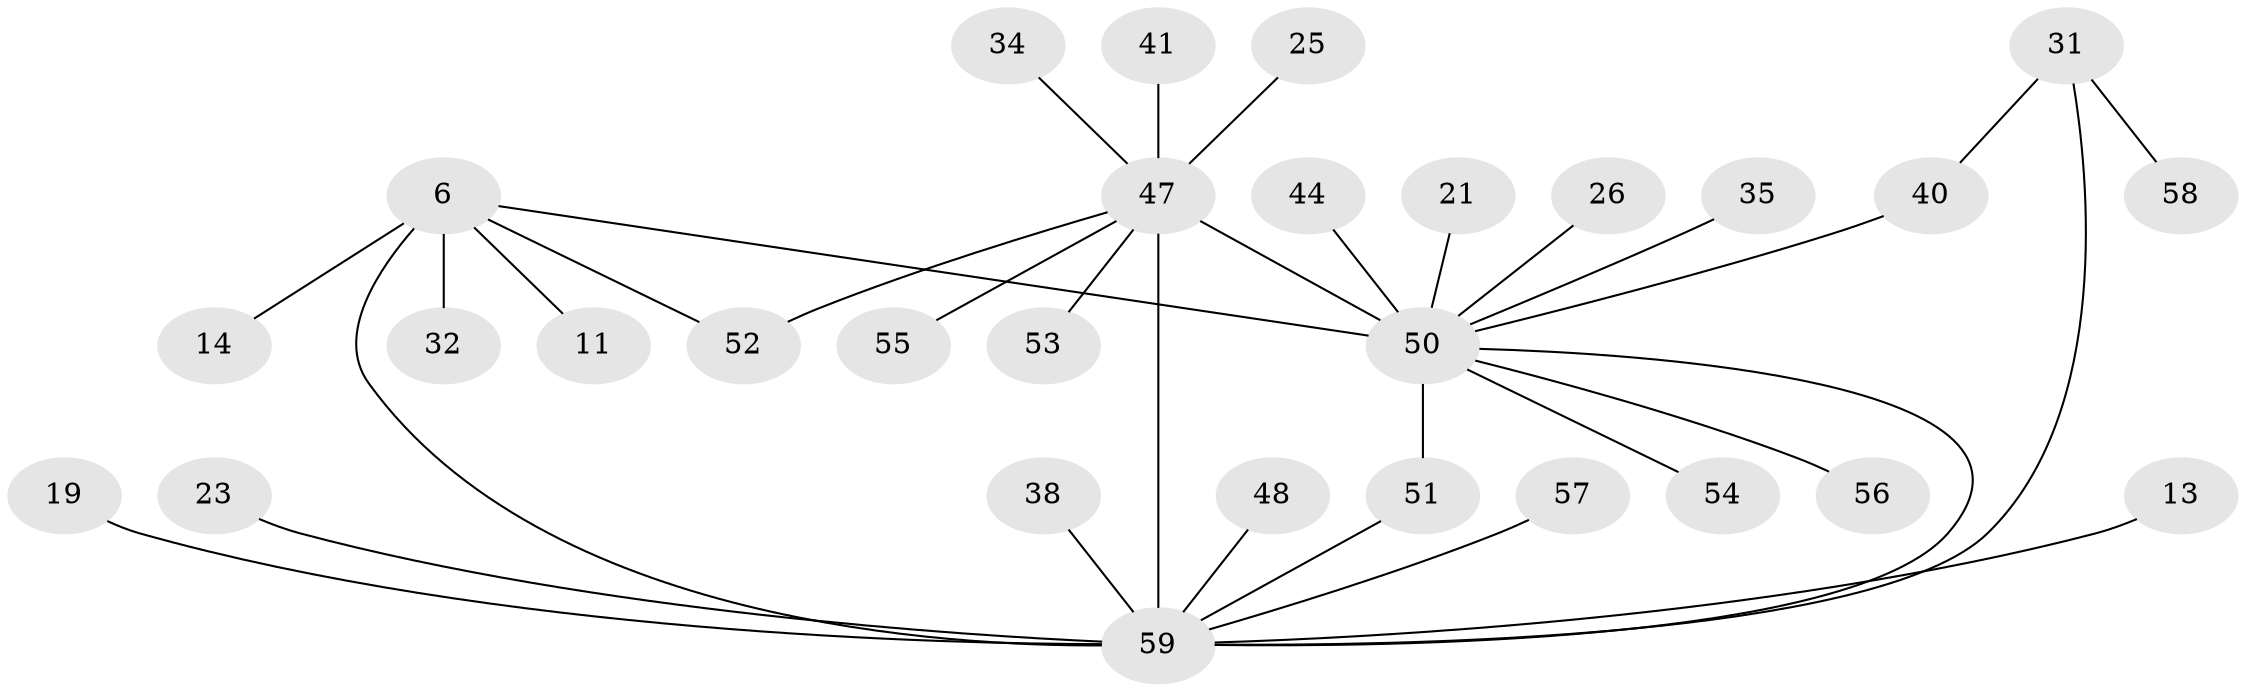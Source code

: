 // original degree distribution, {10: 0.01694915254237288, 6: 0.03389830508474576, 5: 0.05084745762711865, 7: 0.06779661016949153, 1: 0.4745762711864407, 3: 0.13559322033898305, 4: 0.05084745762711865, 2: 0.15254237288135594, 9: 0.01694915254237288}
// Generated by graph-tools (version 1.1) at 2025/48/03/09/25 04:48:50]
// undirected, 29 vertices, 33 edges
graph export_dot {
graph [start="1"]
  node [color=gray90,style=filled];
  6 [super="+2"];
  11;
  13;
  14;
  19;
  21;
  23;
  25;
  26;
  31 [super="+5"];
  32;
  34;
  35;
  38;
  40 [super="+8"];
  41;
  44;
  47 [super="+12+29+33+42+24"];
  48;
  50 [super="+45"];
  51 [super="+39"];
  52 [super="+49"];
  53;
  54;
  55;
  56;
  57;
  58;
  59 [super="+17+36+9"];
  6 -- 11;
  6 -- 14;
  6 -- 32;
  6 -- 59 [weight=4];
  6 -- 52 [weight=2];
  6 -- 50 [weight=2];
  13 -- 59;
  19 -- 59;
  21 -- 50;
  23 -- 59;
  25 -- 47;
  26 -- 50;
  31 -- 58;
  31 -- 59 [weight=5];
  31 -- 40;
  34 -- 47;
  35 -- 50;
  38 -- 59;
  40 -- 50;
  41 -- 47;
  44 -- 50;
  47 -- 59 [weight=4];
  47 -- 55;
  47 -- 53;
  47 -- 52;
  47 -- 50 [weight=4];
  48 -- 59;
  50 -- 59;
  50 -- 51;
  50 -- 54;
  50 -- 56;
  51 -- 59;
  57 -- 59;
}
